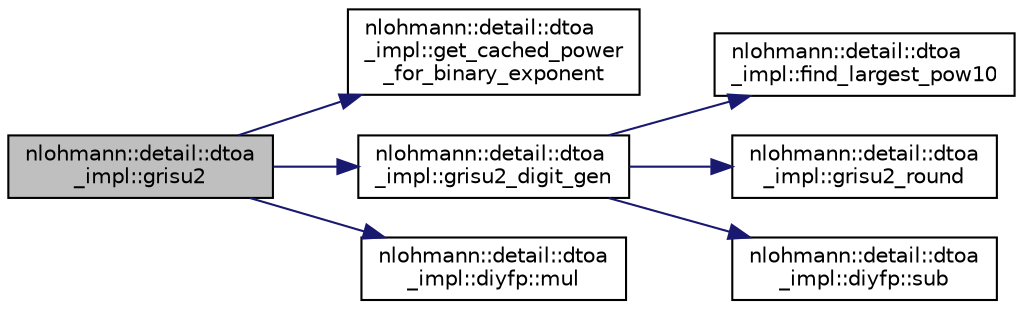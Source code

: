 digraph "nlohmann::detail::dtoa_impl::grisu2"
{
 // LATEX_PDF_SIZE
  edge [fontname="Helvetica",fontsize="10",labelfontname="Helvetica",labelfontsize="10"];
  node [fontname="Helvetica",fontsize="10",shape=record];
  rankdir="LR";
  Node1 [label="nlohmann::detail::dtoa\l_impl::grisu2",height=0.2,width=0.4,color="black", fillcolor="grey75", style="filled", fontcolor="black",tooltip=" "];
  Node1 -> Node2 [color="midnightblue",fontsize="10",style="solid",fontname="Helvetica"];
  Node2 [label="nlohmann::detail::dtoa\l_impl::get_cached_power\l_for_binary_exponent",height=0.2,width=0.4,color="black", fillcolor="white", style="filled",URL="$namespacenlohmann_1_1detail_1_1dtoa__impl.html#adbf329a18c5cf854a3477327afd2200b",tooltip=" "];
  Node1 -> Node3 [color="midnightblue",fontsize="10",style="solid",fontname="Helvetica"];
  Node3 [label="nlohmann::detail::dtoa\l_impl::grisu2_digit_gen",height=0.2,width=0.4,color="black", fillcolor="white", style="filled",URL="$namespacenlohmann_1_1detail_1_1dtoa__impl.html#a9b899c72b0e1e3dd46d75c2b4e6bcdfb",tooltip=" "];
  Node3 -> Node4 [color="midnightblue",fontsize="10",style="solid",fontname="Helvetica"];
  Node4 [label="nlohmann::detail::dtoa\l_impl::find_largest_pow10",height=0.2,width=0.4,color="black", fillcolor="white", style="filled",URL="$namespacenlohmann_1_1detail_1_1dtoa__impl.html#a36ded358763b5dbcea9867660fbe4e28",tooltip=" "];
  Node3 -> Node5 [color="midnightblue",fontsize="10",style="solid",fontname="Helvetica"];
  Node5 [label="nlohmann::detail::dtoa\l_impl::grisu2_round",height=0.2,width=0.4,color="black", fillcolor="white", style="filled",URL="$namespacenlohmann_1_1detail_1_1dtoa__impl.html#a5bc841e0bee12fd6489d49cf7bd07bb4",tooltip=" "];
  Node3 -> Node6 [color="midnightblue",fontsize="10",style="solid",fontname="Helvetica"];
  Node6 [label="nlohmann::detail::dtoa\l_impl::diyfp::sub",height=0.2,width=0.4,color="black", fillcolor="white", style="filled",URL="$structnlohmann_1_1detail_1_1dtoa__impl_1_1diyfp.html#aeb26771af54ad73598c1a0430d65d884",tooltip="returns x - y"];
  Node1 -> Node7 [color="midnightblue",fontsize="10",style="solid",fontname="Helvetica"];
  Node7 [label="nlohmann::detail::dtoa\l_impl::diyfp::mul",height=0.2,width=0.4,color="black", fillcolor="white", style="filled",URL="$structnlohmann_1_1detail_1_1dtoa__impl_1_1diyfp.html#aa5f250d12ce89c81fdb08900c6a823e8",tooltip="returns x * y"];
}
